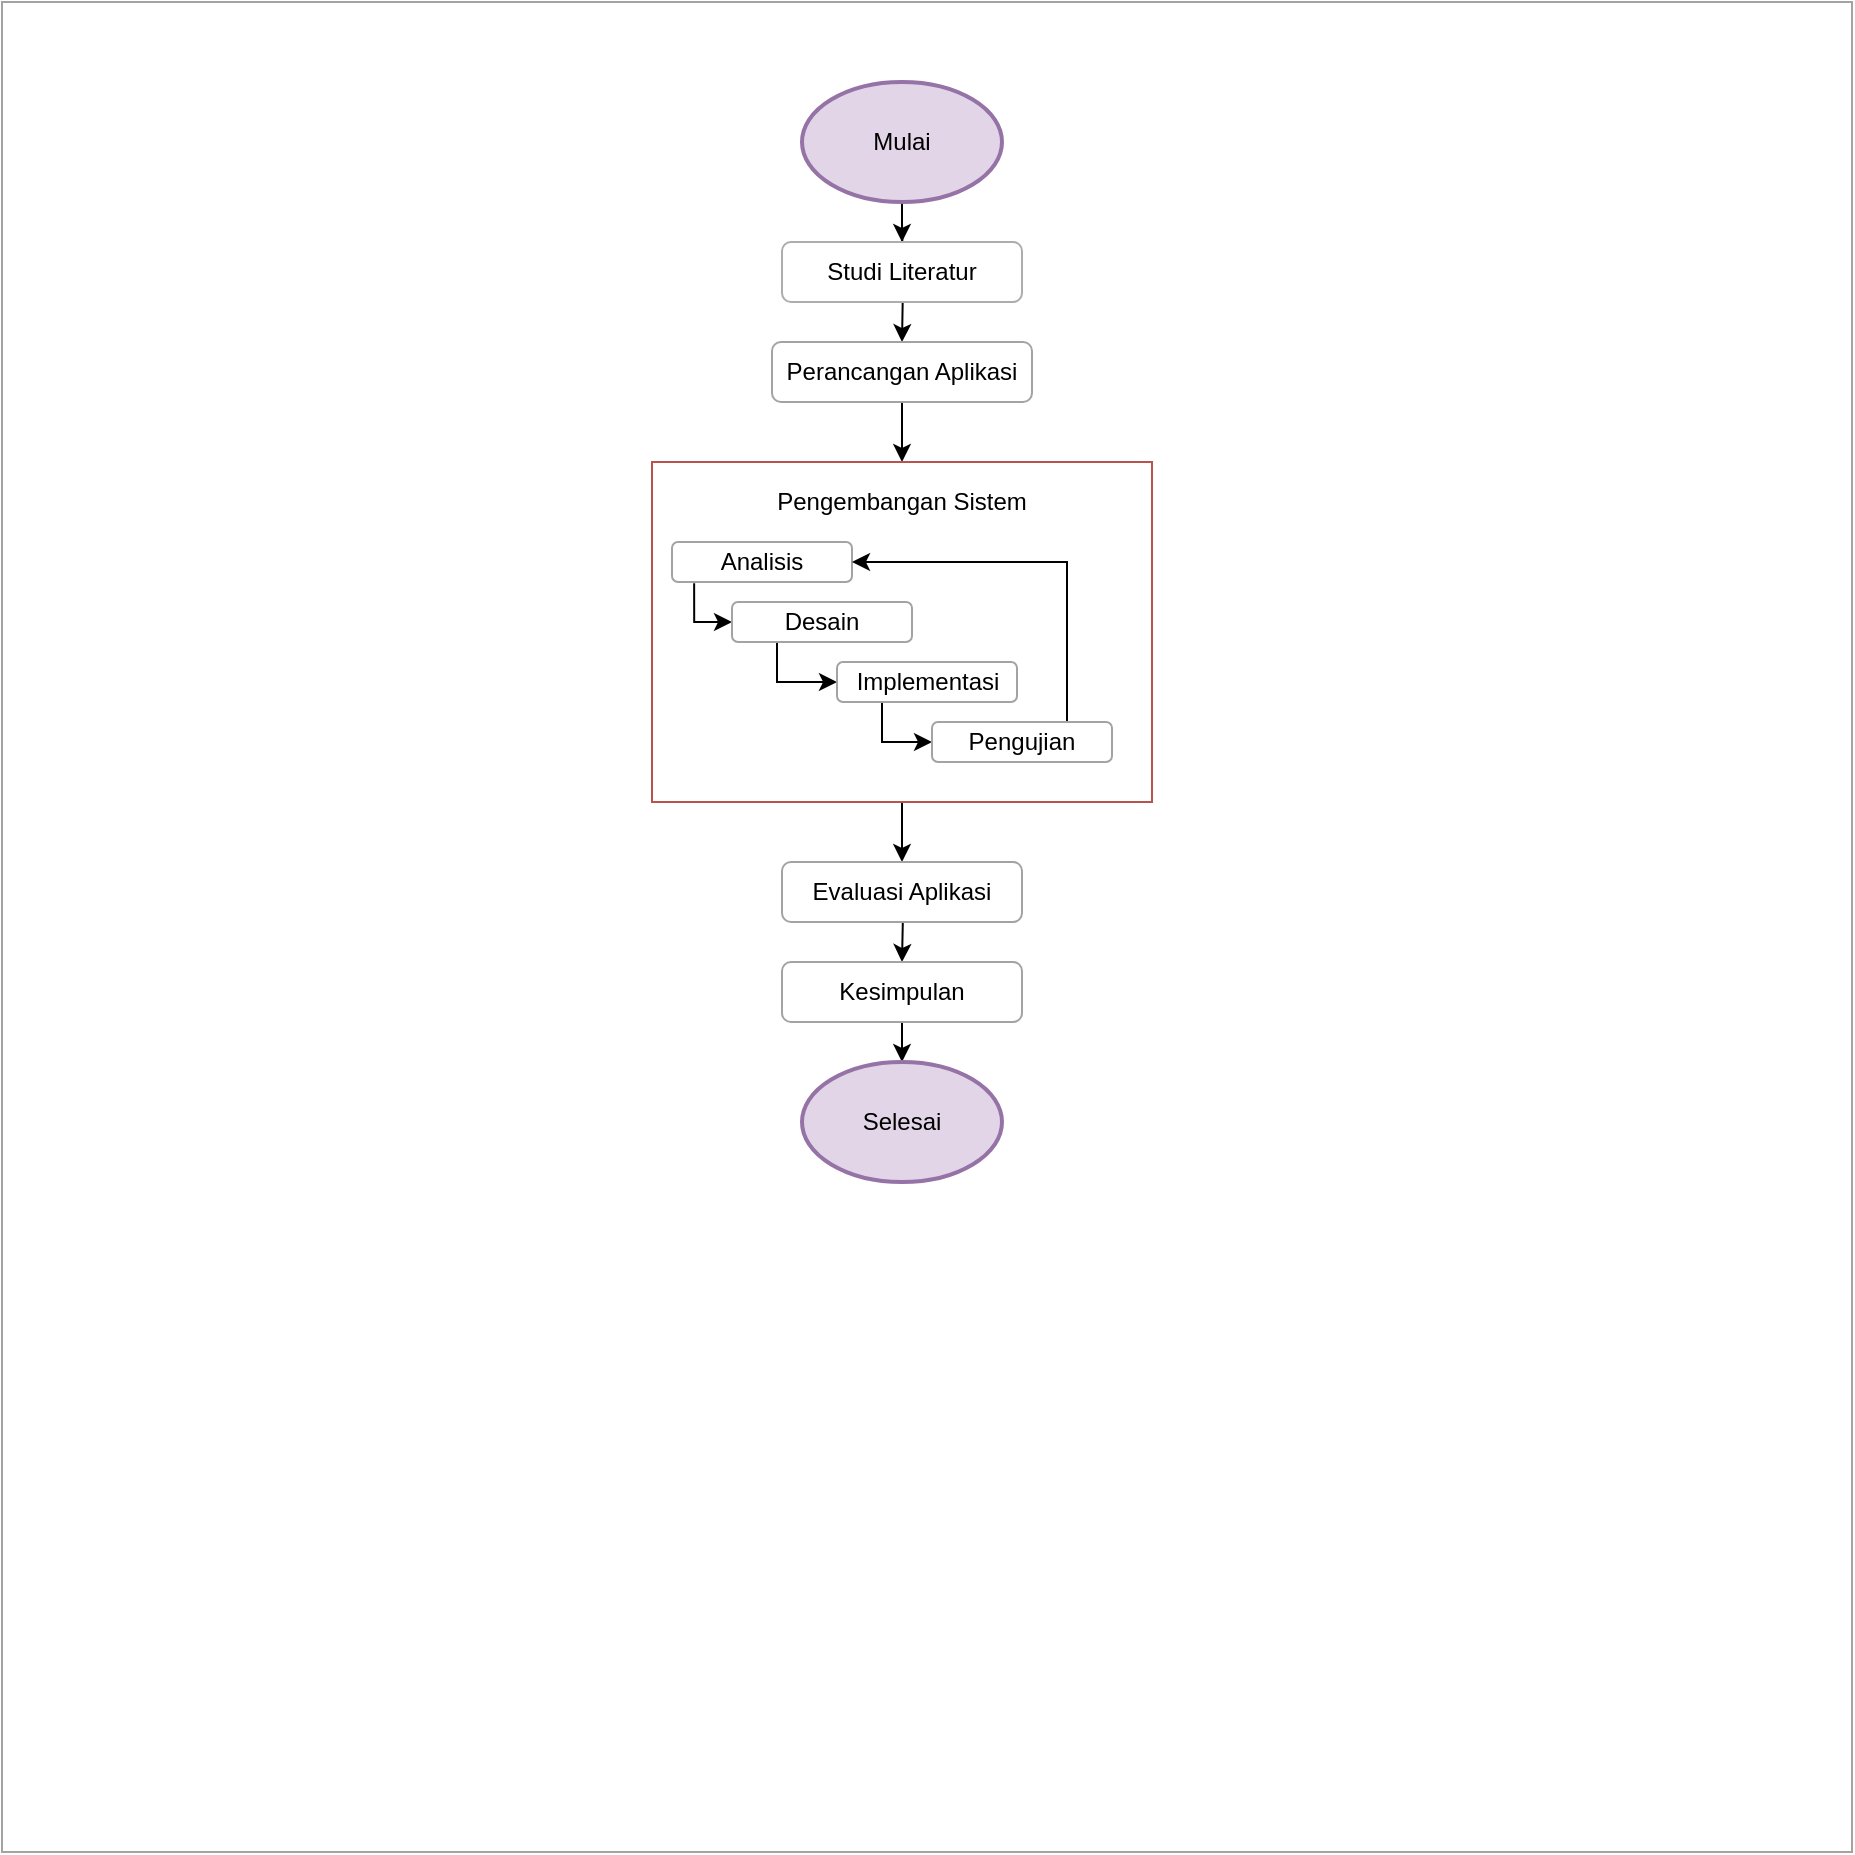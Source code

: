 <mxfile version="16.1.4" type="github" pages="4">
  <diagram id="jfayI0sGxPnLUz0nDXjb" name="Page-1">
    <mxGraphModel dx="2296" dy="693" grid="1" gridSize="10" guides="1" tooltips="1" connect="1" arrows="1" fold="1" page="1" pageScale="1" pageWidth="850" pageHeight="1100" math="0" shadow="0">
      <root>
        <mxCell id="0" />
        <mxCell id="1" parent="0" />
        <mxCell id="ZYYtO3zmWTI-Gvjil7P2-25" value="" style="whiteSpace=wrap;html=1;aspect=fixed;strokeColor=#A3A3A3;fillColor=default;" parent="1" vertex="1">
          <mxGeometry x="-75" y="220" width="925" height="925" as="geometry" />
        </mxCell>
        <mxCell id="ZYYtO3zmWTI-Gvjil7P2-15" style="edgeStyle=orthogonalEdgeStyle;rounded=0;orthogonalLoop=1;jettySize=auto;html=1;" parent="1" source="ZYYtO3zmWTI-Gvjil7P2-2" target="ZYYtO3zmWTI-Gvjil7P2-3" edge="1">
          <mxGeometry relative="1" as="geometry" />
        </mxCell>
        <mxCell id="ZYYtO3zmWTI-Gvjil7P2-2" value="Mulai" style="strokeWidth=2;html=1;shape=mxgraph.flowchart.start_1;whiteSpace=wrap;fillColor=#e1d5e7;strokeColor=#9673a6;" parent="1" vertex="1">
          <mxGeometry x="325" y="260" width="100" height="60" as="geometry" />
        </mxCell>
        <mxCell id="ZYYtO3zmWTI-Gvjil7P2-14" style="edgeStyle=orthogonalEdgeStyle;rounded=0;orthogonalLoop=1;jettySize=auto;html=1;" parent="1" target="ZYYtO3zmWTI-Gvjil7P2-4" edge="1">
          <mxGeometry relative="1" as="geometry">
            <mxPoint x="375" y="330" as="sourcePoint" />
          </mxGeometry>
        </mxCell>
        <mxCell id="ZYYtO3zmWTI-Gvjil7P2-3" value="Studi Literatur" style="rounded=1;whiteSpace=wrap;html=1;strokeColor=#ADADAD;" parent="1" vertex="1">
          <mxGeometry x="315" y="340" width="120" height="30" as="geometry" />
        </mxCell>
        <mxCell id="ZYYtO3zmWTI-Gvjil7P2-13" style="edgeStyle=orthogonalEdgeStyle;rounded=0;orthogonalLoop=1;jettySize=auto;html=1;" parent="1" source="ZYYtO3zmWTI-Gvjil7P2-4" target="ZYYtO3zmWTI-Gvjil7P2-7" edge="1">
          <mxGeometry relative="1" as="geometry" />
        </mxCell>
        <mxCell id="ZYYtO3zmWTI-Gvjil7P2-4" value="Perancangan Aplikasi" style="rounded=1;whiteSpace=wrap;html=1;strokeColor=#A3A3A3;" parent="1" vertex="1">
          <mxGeometry x="310" y="390" width="130" height="30" as="geometry" />
        </mxCell>
        <mxCell id="ZYYtO3zmWTI-Gvjil7P2-18" style="edgeStyle=orthogonalEdgeStyle;rounded=0;orthogonalLoop=1;jettySize=auto;html=1;entryX=0.5;entryY=0;entryDx=0;entryDy=0;" parent="1" edge="1">
          <mxGeometry relative="1" as="geometry">
            <mxPoint x="375" y="580.0" as="sourcePoint" />
            <mxPoint x="375" y="650" as="targetPoint" />
          </mxGeometry>
        </mxCell>
        <mxCell id="ZYYtO3zmWTI-Gvjil7P2-7" value="" style="rounded=0;whiteSpace=wrap;html=1;fillColor=default;strokeColor=#b85450;" parent="1" vertex="1">
          <mxGeometry x="250" y="450" width="250" height="170" as="geometry" />
        </mxCell>
        <mxCell id="JFStaOrfYcRXALLmP2wu-4" style="edgeStyle=orthogonalEdgeStyle;rounded=0;orthogonalLoop=1;jettySize=auto;html=1;exitX=0.123;exitY=1.029;exitDx=0;exitDy=0;entryX=0;entryY=0.5;entryDx=0;entryDy=0;exitPerimeter=0;" edge="1" parent="1" source="ZYYtO3zmWTI-Gvjil7P2-9" target="JFStaOrfYcRXALLmP2wu-1">
          <mxGeometry relative="1" as="geometry">
            <Array as="points">
              <mxPoint x="271" y="530" />
            </Array>
          </mxGeometry>
        </mxCell>
        <mxCell id="ZYYtO3zmWTI-Gvjil7P2-9" value="Analisis" style="rounded=1;whiteSpace=wrap;html=1;strokeColor=#A3A3A3;" parent="1" vertex="1">
          <mxGeometry x="260" y="490" width="90" height="20" as="geometry" />
        </mxCell>
        <mxCell id="ZYYtO3zmWTI-Gvjil7P2-16" value="Pengembangan Sistem" style="text;html=1;strokeColor=none;fillColor=none;align=center;verticalAlign=middle;whiteSpace=wrap;rounded=0;" parent="1" vertex="1">
          <mxGeometry x="305" y="460" width="140" height="20" as="geometry" />
        </mxCell>
        <mxCell id="ZYYtO3zmWTI-Gvjil7P2-22" style="edgeStyle=orthogonalEdgeStyle;rounded=0;orthogonalLoop=1;jettySize=auto;html=1;entryX=0.5;entryY=0;entryDx=0;entryDy=0;" parent="1" target="ZYYtO3zmWTI-Gvjil7P2-21" edge="1">
          <mxGeometry relative="1" as="geometry">
            <mxPoint x="375" y="650" as="sourcePoint" />
          </mxGeometry>
        </mxCell>
        <mxCell id="ZYYtO3zmWTI-Gvjil7P2-19" value="Evaluasi Aplikasi" style="rounded=1;whiteSpace=wrap;html=1;strokeColor=#A3A3A3;" parent="1" vertex="1">
          <mxGeometry x="315" y="650" width="120" height="30" as="geometry" />
        </mxCell>
        <mxCell id="ZYYtO3zmWTI-Gvjil7P2-24" style="edgeStyle=orthogonalEdgeStyle;rounded=0;orthogonalLoop=1;jettySize=auto;html=1;" parent="1" source="ZYYtO3zmWTI-Gvjil7P2-21" target="ZYYtO3zmWTI-Gvjil7P2-23" edge="1">
          <mxGeometry relative="1" as="geometry" />
        </mxCell>
        <mxCell id="ZYYtO3zmWTI-Gvjil7P2-21" value="Kesimpulan" style="rounded=1;whiteSpace=wrap;html=1;strokeColor=#A3A3A3;" parent="1" vertex="1">
          <mxGeometry x="315" y="700" width="120" height="30" as="geometry" />
        </mxCell>
        <mxCell id="ZYYtO3zmWTI-Gvjil7P2-23" value="Selesai" style="strokeWidth=2;html=1;shape=mxgraph.flowchart.start_1;whiteSpace=wrap;fillColor=#e1d5e7;strokeColor=#9673a6;" parent="1" vertex="1">
          <mxGeometry x="325" y="750" width="100" height="60" as="geometry" />
        </mxCell>
        <mxCell id="JFStaOrfYcRXALLmP2wu-5" style="edgeStyle=orthogonalEdgeStyle;rounded=0;orthogonalLoop=1;jettySize=auto;html=1;exitX=0.25;exitY=1;exitDx=0;exitDy=0;entryX=0;entryY=0.5;entryDx=0;entryDy=0;" edge="1" parent="1" source="JFStaOrfYcRXALLmP2wu-1" target="JFStaOrfYcRXALLmP2wu-2">
          <mxGeometry relative="1" as="geometry">
            <Array as="points">
              <mxPoint x="313" y="560" />
            </Array>
          </mxGeometry>
        </mxCell>
        <mxCell id="JFStaOrfYcRXALLmP2wu-1" value="Desain" style="rounded=1;whiteSpace=wrap;html=1;strokeColor=#A3A3A3;" vertex="1" parent="1">
          <mxGeometry x="290" y="520" width="90" height="20" as="geometry" />
        </mxCell>
        <mxCell id="JFStaOrfYcRXALLmP2wu-6" style="edgeStyle=orthogonalEdgeStyle;rounded=0;orthogonalLoop=1;jettySize=auto;html=1;exitX=0.25;exitY=1;exitDx=0;exitDy=0;entryX=0;entryY=0.5;entryDx=0;entryDy=0;" edge="1" parent="1" source="JFStaOrfYcRXALLmP2wu-2" target="JFStaOrfYcRXALLmP2wu-3">
          <mxGeometry relative="1" as="geometry">
            <Array as="points">
              <mxPoint x="365" y="590" />
            </Array>
          </mxGeometry>
        </mxCell>
        <mxCell id="JFStaOrfYcRXALLmP2wu-2" value="Implementasi" style="rounded=1;whiteSpace=wrap;html=1;strokeColor=#A3A3A3;" vertex="1" parent="1">
          <mxGeometry x="342.5" y="550" width="90" height="20" as="geometry" />
        </mxCell>
        <mxCell id="JFStaOrfYcRXALLmP2wu-7" style="edgeStyle=orthogonalEdgeStyle;rounded=0;orthogonalLoop=1;jettySize=auto;html=1;exitX=0.75;exitY=0;exitDx=0;exitDy=0;entryX=1;entryY=0.5;entryDx=0;entryDy=0;" edge="1" parent="1" source="JFStaOrfYcRXALLmP2wu-3" target="ZYYtO3zmWTI-Gvjil7P2-9">
          <mxGeometry relative="1" as="geometry" />
        </mxCell>
        <mxCell id="JFStaOrfYcRXALLmP2wu-3" value="Pengujian" style="rounded=1;whiteSpace=wrap;html=1;strokeColor=#A3A3A3;" vertex="1" parent="1">
          <mxGeometry x="390" y="580" width="90" height="20" as="geometry" />
        </mxCell>
      </root>
    </mxGraphModel>
  </diagram>
  <diagram id="31EL4WFnWygpUmvVGShi" name="Page-2">
    <mxGraphModel dx="997" dy="588" grid="1" gridSize="10" guides="1" tooltips="1" connect="1" arrows="1" fold="1" page="1" pageScale="1" pageWidth="850" pageHeight="1100" math="0" shadow="0">
      <root>
        <mxCell id="0iUQ2i3u5rt8GQJMuJ5E-0" />
        <mxCell id="0iUQ2i3u5rt8GQJMuJ5E-1" parent="0iUQ2i3u5rt8GQJMuJ5E-0" />
        <mxCell id="0iUQ2i3u5rt8GQJMuJ5E-5" value="" style="whiteSpace=wrap;html=1;aspect=fixed;" parent="0iUQ2i3u5rt8GQJMuJ5E-1" vertex="1">
          <mxGeometry x="135" y="140" width="580" height="580" as="geometry" />
        </mxCell>
        <mxCell id="0iUQ2i3u5rt8GQJMuJ5E-19" style="edgeStyle=orthogonalEdgeStyle;rounded=0;orthogonalLoop=1;jettySize=auto;html=1;endArrow=block;endFill=0;" parent="0iUQ2i3u5rt8GQJMuJ5E-1" source="0iUQ2i3u5rt8GQJMuJ5E-3" target="0iUQ2i3u5rt8GQJMuJ5E-6" edge="1">
          <mxGeometry relative="1" as="geometry" />
        </mxCell>
        <mxCell id="0iUQ2i3u5rt8GQJMuJ5E-3" value="Actor" style="shape=umlActor;verticalLabelPosition=bottom;verticalAlign=top;html=1;outlineConnect=0;" parent="0iUQ2i3u5rt8GQJMuJ5E-1" vertex="1">
          <mxGeometry x="190" y="372.5" width="30" height="60" as="geometry" />
        </mxCell>
        <mxCell id="0iUQ2i3u5rt8GQJMuJ5E-4" value="Pembelajaran Organ Pencernaan Manusia" style="swimlane;" parent="0iUQ2i3u5rt8GQJMuJ5E-1" vertex="1">
          <mxGeometry x="270" y="195" width="380" height="470" as="geometry" />
        </mxCell>
        <mxCell id="0iUQ2i3u5rt8GQJMuJ5E-13" style="edgeStyle=orthogonalEdgeStyle;rounded=0;orthogonalLoop=1;jettySize=auto;html=1;exitX=1;exitY=0;exitDx=0;exitDy=0;entryX=0;entryY=0.5;entryDx=0;entryDy=0;endArrow=block;endFill=0;" parent="0iUQ2i3u5rt8GQJMuJ5E-4" source="0iUQ2i3u5rt8GQJMuJ5E-6" target="0iUQ2i3u5rt8GQJMuJ5E-7" edge="1">
          <mxGeometry relative="1" as="geometry">
            <Array as="points">
              <mxPoint x="80" y="73" />
            </Array>
          </mxGeometry>
        </mxCell>
        <mxCell id="0iUQ2i3u5rt8GQJMuJ5E-14" style="edgeStyle=orthogonalEdgeStyle;rounded=0;orthogonalLoop=1;jettySize=auto;html=1;exitX=1;exitY=0;exitDx=0;exitDy=0;entryX=0;entryY=0.5;entryDx=0;entryDy=0;endArrow=block;endFill=0;" parent="0iUQ2i3u5rt8GQJMuJ5E-4" source="0iUQ2i3u5rt8GQJMuJ5E-6" target="0iUQ2i3u5rt8GQJMuJ5E-8" edge="1">
          <mxGeometry relative="1" as="geometry">
            <Array as="points">
              <mxPoint x="80" y="138" />
              <mxPoint x="105" y="138" />
            </Array>
          </mxGeometry>
        </mxCell>
        <mxCell id="0iUQ2i3u5rt8GQJMuJ5E-15" style="edgeStyle=orthogonalEdgeStyle;rounded=0;orthogonalLoop=1;jettySize=auto;html=1;exitX=1;exitY=0.5;exitDx=0;exitDy=0;entryX=0;entryY=0.5;entryDx=0;entryDy=0;endArrow=block;endFill=0;" parent="0iUQ2i3u5rt8GQJMuJ5E-4" source="0iUQ2i3u5rt8GQJMuJ5E-6" target="0iUQ2i3u5rt8GQJMuJ5E-9" edge="1">
          <mxGeometry relative="1" as="geometry">
            <Array as="points">
              <mxPoint x="90" y="205" />
            </Array>
          </mxGeometry>
        </mxCell>
        <mxCell id="0iUQ2i3u5rt8GQJMuJ5E-16" style="edgeStyle=orthogonalEdgeStyle;rounded=0;orthogonalLoop=1;jettySize=auto;html=1;exitX=1;exitY=1;exitDx=0;exitDy=0;entryX=0;entryY=0.5;entryDx=0;entryDy=0;endArrow=block;endFill=0;" parent="0iUQ2i3u5rt8GQJMuJ5E-4" source="0iUQ2i3u5rt8GQJMuJ5E-6" target="0iUQ2i3u5rt8GQJMuJ5E-10" edge="1">
          <mxGeometry relative="1" as="geometry">
            <Array as="points">
              <mxPoint x="80" y="245" />
              <mxPoint x="80" y="245" />
              <mxPoint x="80" y="268" />
            </Array>
          </mxGeometry>
        </mxCell>
        <mxCell id="0iUQ2i3u5rt8GQJMuJ5E-17" style="edgeStyle=orthogonalEdgeStyle;rounded=0;orthogonalLoop=1;jettySize=auto;html=1;exitX=1;exitY=1;exitDx=0;exitDy=0;entryX=0;entryY=0.5;entryDx=0;entryDy=0;endArrow=block;endFill=0;" parent="0iUQ2i3u5rt8GQJMuJ5E-4" source="0iUQ2i3u5rt8GQJMuJ5E-6" target="0iUQ2i3u5rt8GQJMuJ5E-11" edge="1">
          <mxGeometry relative="1" as="geometry">
            <Array as="points">
              <mxPoint x="80" y="268" />
              <mxPoint x="80" y="268" />
              <mxPoint x="80" y="332" />
            </Array>
          </mxGeometry>
        </mxCell>
        <mxCell id="0iUQ2i3u5rt8GQJMuJ5E-18" style="edgeStyle=orthogonalEdgeStyle;rounded=0;orthogonalLoop=1;jettySize=auto;html=1;exitX=1;exitY=1;exitDx=0;exitDy=0;entryX=0;entryY=0.5;entryDx=0;entryDy=0;endArrow=block;endFill=0;" parent="0iUQ2i3u5rt8GQJMuJ5E-4" source="0iUQ2i3u5rt8GQJMuJ5E-6" target="0iUQ2i3u5rt8GQJMuJ5E-12" edge="1">
          <mxGeometry relative="1" as="geometry">
            <Array as="points">
              <mxPoint x="80" y="300" />
              <mxPoint x="80" y="300" />
              <mxPoint x="80" y="398" />
            </Array>
          </mxGeometry>
        </mxCell>
        <mxCell id="0iUQ2i3u5rt8GQJMuJ5E-6" value="&lt;font style=&quot;font-size: 10px&quot;&gt;Pilih Organ&lt;/font&gt;" style="ellipse;whiteSpace=wrap;html=1;" parent="0iUQ2i3u5rt8GQJMuJ5E-4" vertex="1">
          <mxGeometry x="20" y="187.5" width="70" height="40" as="geometry" />
        </mxCell>
        <mxCell id="0iUQ2i3u5rt8GQJMuJ5E-7" value="&lt;font style=&quot;font-size: 10px&quot;&gt;Mulut&lt;/font&gt;" style="ellipse;whiteSpace=wrap;html=1;" parent="0iUQ2i3u5rt8GQJMuJ5E-4" vertex="1">
          <mxGeometry x="130" y="55" width="80" height="35" as="geometry" />
        </mxCell>
        <mxCell id="0iUQ2i3u5rt8GQJMuJ5E-8" value="&lt;font style=&quot;font-size: 10px&quot;&gt;Kerongkongan&lt;/font&gt;" style="ellipse;whiteSpace=wrap;html=1;" parent="0iUQ2i3u5rt8GQJMuJ5E-4" vertex="1">
          <mxGeometry x="125" y="115" width="90" height="45" as="geometry" />
        </mxCell>
        <mxCell id="0iUQ2i3u5rt8GQJMuJ5E-9" value="&lt;font style=&quot;font-size: 10px&quot;&gt;Lambung&lt;/font&gt;" style="ellipse;whiteSpace=wrap;html=1;" parent="0iUQ2i3u5rt8GQJMuJ5E-4" vertex="1">
          <mxGeometry x="125" y="182.5" width="90" height="45" as="geometry" />
        </mxCell>
        <mxCell id="0iUQ2i3u5rt8GQJMuJ5E-10" value="&lt;font style=&quot;font-size: 10px&quot;&gt;Usus Halus&lt;/font&gt;" style="ellipse;whiteSpace=wrap;html=1;" parent="0iUQ2i3u5rt8GQJMuJ5E-4" vertex="1">
          <mxGeometry x="125" y="245" width="90" height="45" as="geometry" />
        </mxCell>
        <mxCell id="0iUQ2i3u5rt8GQJMuJ5E-11" value="&lt;font style=&quot;font-size: 10px&quot;&gt;Usus Besar&lt;/font&gt;" style="ellipse;whiteSpace=wrap;html=1;" parent="0iUQ2i3u5rt8GQJMuJ5E-4" vertex="1">
          <mxGeometry x="125" y="310" width="90" height="45" as="geometry" />
        </mxCell>
        <mxCell id="0iUQ2i3u5rt8GQJMuJ5E-12" value="&lt;font style=&quot;font-size: 10px&quot;&gt;Anus&lt;/font&gt;" style="ellipse;whiteSpace=wrap;html=1;" parent="0iUQ2i3u5rt8GQJMuJ5E-4" vertex="1">
          <mxGeometry x="125" y="375" width="90" height="45" as="geometry" />
        </mxCell>
        <mxCell id="0iUQ2i3u5rt8GQJMuJ5E-21" style="edgeStyle=orthogonalEdgeStyle;rounded=0;orthogonalLoop=1;jettySize=auto;html=1;exitX=0;exitY=0;exitDx=0;exitDy=0;entryX=1;entryY=0.5;entryDx=0;entryDy=0;endArrow=block;endFill=0;" parent="0iUQ2i3u5rt8GQJMuJ5E-4" source="0iUQ2i3u5rt8GQJMuJ5E-20" target="0iUQ2i3u5rt8GQJMuJ5E-7" edge="1">
          <mxGeometry relative="1" as="geometry">
            <Array as="points">
              <mxPoint x="240" y="249" />
              <mxPoint x="240" y="73" />
            </Array>
          </mxGeometry>
        </mxCell>
        <mxCell id="0iUQ2i3u5rt8GQJMuJ5E-22" style="edgeStyle=orthogonalEdgeStyle;rounded=0;orthogonalLoop=1;jettySize=auto;html=1;exitX=0;exitY=0;exitDx=0;exitDy=0;entryX=1;entryY=0.5;entryDx=0;entryDy=0;endArrow=block;endFill=0;" parent="0iUQ2i3u5rt8GQJMuJ5E-4" source="0iUQ2i3u5rt8GQJMuJ5E-20" target="0iUQ2i3u5rt8GQJMuJ5E-8" edge="1">
          <mxGeometry relative="1" as="geometry">
            <Array as="points">
              <mxPoint x="240" y="249" />
              <mxPoint x="240" y="138" />
            </Array>
          </mxGeometry>
        </mxCell>
        <mxCell id="0iUQ2i3u5rt8GQJMuJ5E-23" style="edgeStyle=orthogonalEdgeStyle;rounded=0;orthogonalLoop=1;jettySize=auto;html=1;exitX=0;exitY=0.5;exitDx=0;exitDy=0;endArrow=block;endFill=0;" parent="0iUQ2i3u5rt8GQJMuJ5E-4" source="0iUQ2i3u5rt8GQJMuJ5E-20" target="0iUQ2i3u5rt8GQJMuJ5E-10" edge="1">
          <mxGeometry relative="1" as="geometry" />
        </mxCell>
        <mxCell id="0iUQ2i3u5rt8GQJMuJ5E-24" style="edgeStyle=orthogonalEdgeStyle;rounded=0;orthogonalLoop=1;jettySize=auto;html=1;exitX=0;exitY=0;exitDx=0;exitDy=0;entryX=1;entryY=0.5;entryDx=0;entryDy=0;endArrow=block;endFill=0;" parent="0iUQ2i3u5rt8GQJMuJ5E-4" source="0iUQ2i3u5rt8GQJMuJ5E-20" target="0iUQ2i3u5rt8GQJMuJ5E-9" edge="1">
          <mxGeometry relative="1" as="geometry">
            <Array as="points">
              <mxPoint x="240" y="249" />
              <mxPoint x="240" y="205" />
            </Array>
          </mxGeometry>
        </mxCell>
        <mxCell id="0iUQ2i3u5rt8GQJMuJ5E-25" style="edgeStyle=orthogonalEdgeStyle;rounded=0;orthogonalLoop=1;jettySize=auto;html=1;exitX=0;exitY=1;exitDx=0;exitDy=0;entryX=1;entryY=0.5;entryDx=0;entryDy=0;endArrow=block;endFill=0;" parent="0iUQ2i3u5rt8GQJMuJ5E-4" source="0iUQ2i3u5rt8GQJMuJ5E-20" target="0iUQ2i3u5rt8GQJMuJ5E-11" edge="1">
          <mxGeometry relative="1" as="geometry">
            <Array as="points">
              <mxPoint x="240" y="286" />
              <mxPoint x="240" y="333" />
            </Array>
          </mxGeometry>
        </mxCell>
        <mxCell id="0iUQ2i3u5rt8GQJMuJ5E-26" style="edgeStyle=orthogonalEdgeStyle;rounded=0;orthogonalLoop=1;jettySize=auto;html=1;exitX=0;exitY=1;exitDx=0;exitDy=0;entryX=1;entryY=0.5;entryDx=0;entryDy=0;endArrow=block;endFill=0;" parent="0iUQ2i3u5rt8GQJMuJ5E-4" source="0iUQ2i3u5rt8GQJMuJ5E-20" target="0iUQ2i3u5rt8GQJMuJ5E-12" edge="1">
          <mxGeometry relative="1" as="geometry">
            <Array as="points">
              <mxPoint x="240" y="286" />
              <mxPoint x="240" y="398" />
            </Array>
          </mxGeometry>
        </mxCell>
        <mxCell id="0iUQ2i3u5rt8GQJMuJ5E-20" value="&lt;font style=&quot;font-size: 10px&quot;&gt;Arahkan kamera ke marker&lt;/font&gt;" style="ellipse;whiteSpace=wrap;html=1;" parent="0iUQ2i3u5rt8GQJMuJ5E-4" vertex="1">
          <mxGeometry x="275" y="241.25" width="100" height="52.5" as="geometry" />
        </mxCell>
        <mxCell id="0iUQ2i3u5rt8GQJMuJ5E-27" value="&lt;font style=&quot;font-size: 8px&quot;&gt;&amp;lt;&amp;lt;extends&amp;gt;&amp;gt;&lt;/font&gt;" style="text;html=1;strokeColor=none;fillColor=none;align=center;verticalAlign=middle;whiteSpace=wrap;rounded=0;" parent="0iUQ2i3u5rt8GQJMuJ5E-4" vertex="1">
          <mxGeometry x="240" y="227.5" width="50" height="22.5" as="geometry" />
        </mxCell>
        <mxCell id="0iUQ2i3u5rt8GQJMuJ5E-31" style="edgeStyle=orthogonalEdgeStyle;rounded=0;orthogonalLoop=1;jettySize=auto;html=1;entryX=0.5;entryY=0;entryDx=0;entryDy=0;fontSize=9;endArrow=block;endFill=0;" parent="0iUQ2i3u5rt8GQJMuJ5E-4" source="0iUQ2i3u5rt8GQJMuJ5E-30" target="0iUQ2i3u5rt8GQJMuJ5E-20" edge="1">
          <mxGeometry relative="1" as="geometry" />
        </mxCell>
        <mxCell id="0iUQ2i3u5rt8GQJMuJ5E-30" value="&lt;font style=&quot;font-size: 9px&quot;&gt;Menampilkan Organ 3D dan detailnya&lt;/font&gt;" style="ellipse;whiteSpace=wrap;html=1;fontSize=8;" parent="0iUQ2i3u5rt8GQJMuJ5E-4" vertex="1">
          <mxGeometry x="260" y="116.5" width="90" height="42" as="geometry" />
        </mxCell>
        <mxCell id="0iUQ2i3u5rt8GQJMuJ5E-28" value="&lt;font style=&quot;font-size: 8px&quot;&gt;&amp;lt;&amp;lt;extends&amp;gt;&amp;gt;&lt;/font&gt;" style="text;html=1;strokeColor=none;fillColor=none;align=center;verticalAlign=middle;whiteSpace=wrap;rounded=0;" parent="0iUQ2i3u5rt8GQJMuJ5E-1" vertex="1">
          <mxGeometry x="500" y="450" width="50" height="30" as="geometry" />
        </mxCell>
        <mxCell id="0iUQ2i3u5rt8GQJMuJ5E-29" value="&lt;font style=&quot;font-size: 8px&quot;&gt;&amp;lt;&amp;lt;extends&amp;gt;&amp;gt;&lt;/font&gt;" style="text;html=1;strokeColor=none;fillColor=none;align=center;verticalAlign=middle;whiteSpace=wrap;rounded=0;" parent="0iUQ2i3u5rt8GQJMuJ5E-1" vertex="1">
          <mxGeometry x="510" y="470" width="50" height="30" as="geometry" />
        </mxCell>
        <mxCell id="0iUQ2i3u5rt8GQJMuJ5E-32" value="&lt;font style=&quot;font-size: 8px&quot;&gt;&amp;lt;&amp;lt;uses&amp;gt;&amp;gt;&lt;/font&gt;" style="text;html=1;strokeColor=none;fillColor=none;align=center;verticalAlign=middle;whiteSpace=wrap;rounded=0;" parent="0iUQ2i3u5rt8GQJMuJ5E-1" vertex="1">
          <mxGeometry x="570" y="372.5" width="50" height="22.5" as="geometry" />
        </mxCell>
      </root>
    </mxGraphModel>
  </diagram>
  <diagram id="joomMGyVPOK_42K8rD2c" name="Page-3">
    <mxGraphModel dx="1534" dy="905" grid="1" gridSize="10" guides="1" tooltips="1" connect="1" arrows="1" fold="1" page="1" pageScale="1" pageWidth="850" pageHeight="1100" math="0" shadow="0">
      <root>
        <mxCell id="tXN5z0qdcC5efQAVFjsk-0" />
        <mxCell id="tXN5z0qdcC5efQAVFjsk-1" parent="tXN5z0qdcC5efQAVFjsk-0" />
        <mxCell id="eMB9XwCsOssjEcGswCDz-0" value="" style="whiteSpace=wrap;html=1;aspect=fixed;" parent="tXN5z0qdcC5efQAVFjsk-1" vertex="1">
          <mxGeometry x="135" y="130" width="700" height="700" as="geometry" />
        </mxCell>
        <mxCell id="eMB9XwCsOssjEcGswCDz-1" value="" style="endArrow=none;html=1;rounded=0;fontSize=9;strokeColor=#030303;exitX=1.001;exitY=0.054;exitDx=0;exitDy=0;exitPerimeter=0;entryX=-0.004;entryY=0.057;entryDx=0;entryDy=0;entryPerimeter=0;" parent="tXN5z0qdcC5efQAVFjsk-1" source="eMB9XwCsOssjEcGswCDz-0" target="eMB9XwCsOssjEcGswCDz-0" edge="1">
          <mxGeometry width="50" height="50" relative="1" as="geometry">
            <mxPoint x="400" y="440" as="sourcePoint" />
            <mxPoint x="450" y="390" as="targetPoint" />
          </mxGeometry>
        </mxCell>
        <mxCell id="fyftXfI4LWQmyPdiKRK2-2" value="" style="endArrow=none;html=1;rounded=0;entryX=0.311;entryY=0.001;entryDx=0;entryDy=0;entryPerimeter=0;exitX=0.313;exitY=0.999;exitDx=0;exitDy=0;exitPerimeter=0;" parent="tXN5z0qdcC5efQAVFjsk-1" source="eMB9XwCsOssjEcGswCDz-0" target="eMB9XwCsOssjEcGswCDz-0" edge="1">
          <mxGeometry width="50" height="50" relative="1" as="geometry">
            <mxPoint x="340" y="710" as="sourcePoint" />
            <mxPoint x="450" y="480" as="targetPoint" />
          </mxGeometry>
        </mxCell>
        <mxCell id="fyftXfI4LWQmyPdiKRK2-3" value="User" style="text;html=1;strokeColor=none;fillColor=none;align=center;verticalAlign=middle;whiteSpace=wrap;rounded=0;fontSize=14;fontStyle=1" parent="tXN5z0qdcC5efQAVFjsk-1" vertex="1">
          <mxGeometry x="210" y="130" width="60" height="30" as="geometry" />
        </mxCell>
        <mxCell id="fyftXfI4LWQmyPdiKRK2-4" value="Sistem" style="text;html=1;strokeColor=none;fillColor=none;align=center;verticalAlign=middle;whiteSpace=wrap;rounded=0;fontSize=14;fontStyle=1" parent="tXN5z0qdcC5efQAVFjsk-1" vertex="1">
          <mxGeometry x="557.5" y="130" width="60" height="30" as="geometry" />
        </mxCell>
        <mxCell id="fyftXfI4LWQmyPdiKRK2-45" style="edgeStyle=orthogonalEdgeStyle;rounded=0;orthogonalLoop=1;jettySize=auto;html=1;entryX=0;entryY=0.5;entryDx=0;entryDy=0;fontSize=12;" parent="tXN5z0qdcC5efQAVFjsk-1" source="fyftXfI4LWQmyPdiKRK2-5" target="fyftXfI4LWQmyPdiKRK2-6" edge="1">
          <mxGeometry relative="1" as="geometry" />
        </mxCell>
        <mxCell id="fyftXfI4LWQmyPdiKRK2-5" value="" style="ellipse;whiteSpace=wrap;html=1;aspect=fixed;fontSize=14;fillColor=#141414;" parent="tXN5z0qdcC5efQAVFjsk-1" vertex="1">
          <mxGeometry x="225" y="190" width="30" height="30" as="geometry" />
        </mxCell>
        <mxCell id="fyftXfI4LWQmyPdiKRK2-11" style="edgeStyle=orthogonalEdgeStyle;rounded=0;orthogonalLoop=1;jettySize=auto;html=1;exitX=0.5;exitY=1;exitDx=0;exitDy=0;entryX=0.5;entryY=0;entryDx=0;entryDy=0;fontSize=12;" parent="tXN5z0qdcC5efQAVFjsk-1" source="fyftXfI4LWQmyPdiKRK2-6" target="fyftXfI4LWQmyPdiKRK2-7" edge="1">
          <mxGeometry relative="1" as="geometry" />
        </mxCell>
        <mxCell id="fyftXfI4LWQmyPdiKRK2-6" value="&lt;font style=&quot;font-size: 12px&quot;&gt;Splash Screen&lt;/font&gt;" style="rounded=1;whiteSpace=wrap;html=1;fontSize=14;fillColor=#FFFFFF;" parent="tXN5z0qdcC5efQAVFjsk-1" vertex="1">
          <mxGeometry x="440" y="190" width="100" height="30" as="geometry" />
        </mxCell>
        <mxCell id="Y6DGbFeCPJNvqcX30Pa8-2" style="edgeStyle=orthogonalEdgeStyle;rounded=0;orthogonalLoop=1;jettySize=auto;html=1;entryX=0.5;entryY=0;entryDx=0;entryDy=0;" edge="1" parent="tXN5z0qdcC5efQAVFjsk-1" source="fyftXfI4LWQmyPdiKRK2-7" target="fyftXfI4LWQmyPdiKRK2-9">
          <mxGeometry relative="1" as="geometry" />
        </mxCell>
        <mxCell id="fyftXfI4LWQmyPdiKRK2-7" value="&lt;font style=&quot;font-size: 12px&quot;&gt;Menu Utama&lt;/font&gt;" style="rounded=1;whiteSpace=wrap;html=1;fontSize=14;fillColor=#FFFFFF;" parent="tXN5z0qdcC5efQAVFjsk-1" vertex="1">
          <mxGeometry x="440" y="240" width="100" height="30" as="geometry" />
        </mxCell>
        <mxCell id="fyftXfI4LWQmyPdiKRK2-20" style="edgeStyle=orthogonalEdgeStyle;rounded=0;orthogonalLoop=1;jettySize=auto;html=1;entryX=0.5;entryY=0;entryDx=0;entryDy=0;fontSize=12;" parent="tXN5z0qdcC5efQAVFjsk-1" source="fyftXfI4LWQmyPdiKRK2-8" target="fyftXfI4LWQmyPdiKRK2-14" edge="1">
          <mxGeometry relative="1" as="geometry">
            <mxPoint x="240" y="305" as="targetPoint" />
            <Array as="points">
              <mxPoint x="470" y="330" />
              <mxPoint x="240" y="330" />
            </Array>
          </mxGeometry>
        </mxCell>
        <mxCell id="fyftXfI4LWQmyPdiKRK2-8" value="&lt;font style=&quot;font-size: 12px&quot;&gt;Daftar Organ&lt;/font&gt;" style="rounded=1;whiteSpace=wrap;html=1;fontSize=14;fillColor=#FFFFFF;" parent="tXN5z0qdcC5efQAVFjsk-1" vertex="1">
          <mxGeometry x="390" y="320" width="100" height="30" as="geometry" />
        </mxCell>
        <mxCell id="Y6DGbFeCPJNvqcX30Pa8-9" style="edgeStyle=orthogonalEdgeStyle;rounded=0;orthogonalLoop=1;jettySize=auto;html=1;entryX=0;entryY=0.5;entryDx=0;entryDy=0;" edge="1" parent="tXN5z0qdcC5efQAVFjsk-1" source="fyftXfI4LWQmyPdiKRK2-9" target="Y6DGbFeCPJNvqcX30Pa8-7">
          <mxGeometry relative="1" as="geometry" />
        </mxCell>
        <mxCell id="fyftXfI4LWQmyPdiKRK2-9" value="&lt;font style=&quot;font-size: 12px&quot;&gt;Memilih Menu&lt;/font&gt;" style="rounded=1;whiteSpace=wrap;html=1;fontSize=14;fillColor=#FFFFFF;" parent="tXN5z0qdcC5efQAVFjsk-1" vertex="1">
          <mxGeometry x="190" y="250" width="100" height="30" as="geometry" />
        </mxCell>
        <mxCell id="fyftXfI4LWQmyPdiKRK2-13" style="edgeStyle=orthogonalEdgeStyle;rounded=0;orthogonalLoop=1;jettySize=auto;html=1;exitX=0.5;exitY=1;exitDx=0;exitDy=0;fontSize=12;" parent="tXN5z0qdcC5efQAVFjsk-1" source="fyftXfI4LWQmyPdiKRK2-6" target="fyftXfI4LWQmyPdiKRK2-6" edge="1">
          <mxGeometry relative="1" as="geometry" />
        </mxCell>
        <mxCell id="fyftXfI4LWQmyPdiKRK2-37" style="edgeStyle=orthogonalEdgeStyle;rounded=0;orthogonalLoop=1;jettySize=auto;html=1;fontSize=12;" parent="tXN5z0qdcC5efQAVFjsk-1" source="fyftXfI4LWQmyPdiKRK2-14" target="fyftXfI4LWQmyPdiKRK2-15" edge="1">
          <mxGeometry relative="1" as="geometry" />
        </mxCell>
        <mxCell id="fyftXfI4LWQmyPdiKRK2-61" style="edgeStyle=orthogonalEdgeStyle;rounded=0;orthogonalLoop=1;jettySize=auto;html=1;entryX=0.091;entryY=0.026;entryDx=0;entryDy=0;entryPerimeter=0;fontSize=12;" parent="tXN5z0qdcC5efQAVFjsk-1" source="fyftXfI4LWQmyPdiKRK2-14" target="fyftXfI4LWQmyPdiKRK2-59" edge="1">
          <mxGeometry relative="1" as="geometry" />
        </mxCell>
        <mxCell id="fyftXfI4LWQmyPdiKRK2-14" value="&lt;font style=&quot;font-size: 12px&quot;&gt;Mulut&lt;/font&gt;" style="rounded=1;whiteSpace=wrap;html=1;fontSize=14;fillColor=#FFFFFF;" parent="tXN5z0qdcC5efQAVFjsk-1" vertex="1">
          <mxGeometry x="190" y="380" width="100" height="30" as="geometry" />
        </mxCell>
        <mxCell id="fyftXfI4LWQmyPdiKRK2-38" style="edgeStyle=orthogonalEdgeStyle;rounded=0;orthogonalLoop=1;jettySize=auto;html=1;fontSize=12;" parent="tXN5z0qdcC5efQAVFjsk-1" source="fyftXfI4LWQmyPdiKRK2-15" target="fyftXfI4LWQmyPdiKRK2-16" edge="1">
          <mxGeometry relative="1" as="geometry" />
        </mxCell>
        <mxCell id="fyftXfI4LWQmyPdiKRK2-62" style="edgeStyle=orthogonalEdgeStyle;rounded=0;orthogonalLoop=1;jettySize=auto;html=1;entryX=0.004;entryY=0.261;entryDx=0;entryDy=0;fontSize=12;entryPerimeter=0;" parent="tXN5z0qdcC5efQAVFjsk-1" source="fyftXfI4LWQmyPdiKRK2-15" target="fyftXfI4LWQmyPdiKRK2-59" edge="1">
          <mxGeometry relative="1" as="geometry" />
        </mxCell>
        <mxCell id="fyftXfI4LWQmyPdiKRK2-15" value="&lt;font style=&quot;font-size: 12px&quot;&gt;Kerongkongan&lt;/font&gt;" style="rounded=1;whiteSpace=wrap;html=1;fontSize=14;fillColor=#FFFFFF;" parent="tXN5z0qdcC5efQAVFjsk-1" vertex="1">
          <mxGeometry x="190" y="430" width="100" height="30" as="geometry" />
        </mxCell>
        <mxCell id="fyftXfI4LWQmyPdiKRK2-39" style="edgeStyle=orthogonalEdgeStyle;rounded=0;orthogonalLoop=1;jettySize=auto;html=1;fontSize=12;" parent="tXN5z0qdcC5efQAVFjsk-1" source="fyftXfI4LWQmyPdiKRK2-16" target="fyftXfI4LWQmyPdiKRK2-17" edge="1">
          <mxGeometry relative="1" as="geometry" />
        </mxCell>
        <mxCell id="fyftXfI4LWQmyPdiKRK2-63" style="edgeStyle=orthogonalEdgeStyle;rounded=0;orthogonalLoop=1;jettySize=auto;html=1;entryX=0;entryY=0.5;entryDx=0;entryDy=0;fontSize=12;" parent="tXN5z0qdcC5efQAVFjsk-1" source="fyftXfI4LWQmyPdiKRK2-16" target="fyftXfI4LWQmyPdiKRK2-59" edge="1">
          <mxGeometry relative="1" as="geometry" />
        </mxCell>
        <mxCell id="fyftXfI4LWQmyPdiKRK2-16" value="&lt;span style=&quot;font-size: 12px&quot;&gt;Lambung&lt;/span&gt;" style="rounded=1;whiteSpace=wrap;html=1;fontSize=14;fillColor=#FFFFFF;" parent="tXN5z0qdcC5efQAVFjsk-1" vertex="1">
          <mxGeometry x="190" y="480" width="100" height="30" as="geometry" />
        </mxCell>
        <mxCell id="fyftXfI4LWQmyPdiKRK2-41" style="edgeStyle=orthogonalEdgeStyle;rounded=0;orthogonalLoop=1;jettySize=auto;html=1;fontSize=12;" parent="tXN5z0qdcC5efQAVFjsk-1" source="fyftXfI4LWQmyPdiKRK2-17" target="fyftXfI4LWQmyPdiKRK2-18" edge="1">
          <mxGeometry relative="1" as="geometry" />
        </mxCell>
        <mxCell id="fyftXfI4LWQmyPdiKRK2-64" style="edgeStyle=orthogonalEdgeStyle;rounded=0;orthogonalLoop=1;jettySize=auto;html=1;entryX=-0.013;entryY=0.737;entryDx=0;entryDy=0;fontSize=12;entryPerimeter=0;" parent="tXN5z0qdcC5efQAVFjsk-1" source="fyftXfI4LWQmyPdiKRK2-17" target="fyftXfI4LWQmyPdiKRK2-59" edge="1">
          <mxGeometry relative="1" as="geometry">
            <Array as="points">
              <mxPoint x="330" y="545" />
            </Array>
          </mxGeometry>
        </mxCell>
        <mxCell id="fyftXfI4LWQmyPdiKRK2-17" value="&lt;span style=&quot;font-size: 12px&quot;&gt;Usus Halus&lt;/span&gt;" style="rounded=1;whiteSpace=wrap;html=1;fontSize=14;fillColor=#FFFFFF;" parent="tXN5z0qdcC5efQAVFjsk-1" vertex="1">
          <mxGeometry x="190" y="530" width="100" height="30" as="geometry" />
        </mxCell>
        <mxCell id="fyftXfI4LWQmyPdiKRK2-65" style="edgeStyle=orthogonalEdgeStyle;rounded=0;orthogonalLoop=1;jettySize=auto;html=1;entryX=0;entryY=0.976;entryDx=0;entryDy=0;entryPerimeter=0;fontSize=12;" parent="tXN5z0qdcC5efQAVFjsk-1" source="fyftXfI4LWQmyPdiKRK2-18" target="fyftXfI4LWQmyPdiKRK2-59" edge="1">
          <mxGeometry relative="1" as="geometry" />
        </mxCell>
        <mxCell id="fyftXfI4LWQmyPdiKRK2-18" value="&lt;span style=&quot;font-size: 12px&quot;&gt;Usus Besar&lt;/span&gt;" style="rounded=1;whiteSpace=wrap;html=1;fontSize=14;fillColor=#FFFFFF;" parent="tXN5z0qdcC5efQAVFjsk-1" vertex="1">
          <mxGeometry x="190" y="580" width="100" height="30" as="geometry" />
        </mxCell>
        <mxCell id="fyftXfI4LWQmyPdiKRK2-24" style="edgeStyle=orthogonalEdgeStyle;rounded=0;orthogonalLoop=1;jettySize=auto;html=1;entryX=0.5;entryY=0;entryDx=0;entryDy=0;fontSize=12;exitX=0.5;exitY=1;exitDx=0;exitDy=0;" parent="tXN5z0qdcC5efQAVFjsk-1" source="fyftXfI4LWQmyPdiKRK2-22" target="fyftXfI4LWQmyPdiKRK2-23" edge="1">
          <mxGeometry relative="1" as="geometry">
            <Array as="points">
              <mxPoint x="455" y="520" />
              <mxPoint x="370" y="520" />
              <mxPoint x="370" y="700" />
              <mxPoint x="240" y="700" />
            </Array>
          </mxGeometry>
        </mxCell>
        <mxCell id="fyftXfI4LWQmyPdiKRK2-22" value="&lt;font style=&quot;font-size: 12px&quot;&gt;Kamera Aktif&lt;/font&gt;" style="rounded=1;whiteSpace=wrap;html=1;fontSize=14;fillColor=#FFFFFF;" parent="tXN5z0qdcC5efQAVFjsk-1" vertex="1">
          <mxGeometry x="405" y="470" width="100" height="30" as="geometry" />
        </mxCell>
        <mxCell id="fyftXfI4LWQmyPdiKRK2-43" style="edgeStyle=orthogonalEdgeStyle;rounded=0;orthogonalLoop=1;jettySize=auto;html=1;exitX=1;exitY=0.5;exitDx=0;exitDy=0;entryX=0;entryY=0.5;entryDx=0;entryDy=0;fontSize=12;" parent="tXN5z0qdcC5efQAVFjsk-1" source="fyftXfI4LWQmyPdiKRK2-23" target="fyftXfI4LWQmyPdiKRK2-42" edge="1">
          <mxGeometry relative="1" as="geometry" />
        </mxCell>
        <mxCell id="fyftXfI4LWQmyPdiKRK2-23" value="&lt;span style=&quot;font-size: 12px&quot;&gt;Arahkan ke Marker&lt;/span&gt;" style="rounded=1;whiteSpace=wrap;html=1;fontSize=14;fillColor=#FFFFFF;" parent="tXN5z0qdcC5efQAVFjsk-1" vertex="1">
          <mxGeometry x="185" y="720" width="110" height="30" as="geometry" />
        </mxCell>
        <mxCell id="fyftXfI4LWQmyPdiKRK2-44" style="edgeStyle=orthogonalEdgeStyle;rounded=0;orthogonalLoop=1;jettySize=auto;html=1;entryX=0.5;entryY=1;entryDx=0;entryDy=0;fontSize=12;exitX=0.554;exitY=0.044;exitDx=0;exitDy=0;exitPerimeter=0;" parent="tXN5z0qdcC5efQAVFjsk-1" source="fyftXfI4LWQmyPdiKRK2-42" target="fyftXfI4LWQmyPdiKRK2-8" edge="1">
          <mxGeometry relative="1" as="geometry">
            <Array as="points">
              <mxPoint x="445" y="550" />
              <mxPoint x="530" y="550" />
              <mxPoint x="530" y="380" />
              <mxPoint x="440" y="380" />
            </Array>
          </mxGeometry>
        </mxCell>
        <mxCell id="fyftXfI4LWQmyPdiKRK2-42" value="&lt;font style=&quot;font-size: 12px&quot;&gt;Memunculkan Objek 3D&lt;/font&gt;" style="rounded=1;whiteSpace=wrap;html=1;fontSize=14;fillColor=#FFFFFF;" parent="tXN5z0qdcC5efQAVFjsk-1" vertex="1">
          <mxGeometry x="370" y="720" width="135" height="30" as="geometry" />
        </mxCell>
        <mxCell id="fyftXfI4LWQmyPdiKRK2-68" style="edgeStyle=orthogonalEdgeStyle;rounded=0;orthogonalLoop=1;jettySize=auto;html=1;exitX=1;exitY=0.5;exitDx=0;exitDy=0;entryX=0.25;entryY=1;entryDx=0;entryDy=0;fontSize=12;" parent="tXN5z0qdcC5efQAVFjsk-1" source="fyftXfI4LWQmyPdiKRK2-50" target="fyftXfI4LWQmyPdiKRK2-67" edge="1">
          <mxGeometry relative="1" as="geometry" />
        </mxCell>
        <mxCell id="fyftXfI4LWQmyPdiKRK2-50" value="&lt;font style=&quot;font-size: 12px&quot;&gt;Petunjuk Pemakaian&lt;/font&gt;" style="rounded=1;whiteSpace=wrap;html=1;fontSize=14;fillColor=#FFFFFF;" parent="tXN5z0qdcC5efQAVFjsk-1" vertex="1">
          <mxGeometry x="482.5" y="570" width="135" height="30" as="geometry" />
        </mxCell>
        <mxCell id="fyftXfI4LWQmyPdiKRK2-53" value="" style="ellipse;shape=doubleEllipse;whiteSpace=wrap;html=1;aspect=fixed;fontSize=12;fillColor=#030303;strokeColor=#FCFCFC;" parent="tXN5z0qdcC5efQAVFjsk-1" vertex="1">
          <mxGeometry x="740" y="752.5" width="40" height="40" as="geometry" />
        </mxCell>
        <mxCell id="fyftXfI4LWQmyPdiKRK2-55" style="edgeStyle=orthogonalEdgeStyle;rounded=0;orthogonalLoop=1;jettySize=auto;html=1;fontSize=12;exitX=0.5;exitY=1;exitDx=0;exitDy=0;" parent="tXN5z0qdcC5efQAVFjsk-1" source="fyftXfI4LWQmyPdiKRK2-54" target="fyftXfI4LWQmyPdiKRK2-53" edge="1">
          <mxGeometry relative="1" as="geometry" />
        </mxCell>
        <mxCell id="fyftXfI4LWQmyPdiKRK2-69" style="edgeStyle=orthogonalEdgeStyle;rounded=0;orthogonalLoop=1;jettySize=auto;html=1;exitX=1;exitY=0.5;exitDx=0;exitDy=0;entryX=0.674;entryY=1.069;entryDx=0;entryDy=0;fontSize=12;entryPerimeter=0;" parent="tXN5z0qdcC5efQAVFjsk-1" source="fyftXfI4LWQmyPdiKRK2-54" target="fyftXfI4LWQmyPdiKRK2-67" edge="1">
          <mxGeometry relative="1" as="geometry">
            <Array as="points">
              <mxPoint x="790" y="735" />
              <mxPoint x="790" y="511" />
            </Array>
          </mxGeometry>
        </mxCell>
        <mxCell id="fyftXfI4LWQmyPdiKRK2-54" value="" style="rhombus;whiteSpace=wrap;html=1;fontSize=12;strokeColor=#0A0A0A;fillColor=#FFFFFF;" parent="tXN5z0qdcC5efQAVFjsk-1" vertex="1">
          <mxGeometry x="640" y="717.5" width="40" height="35" as="geometry" />
        </mxCell>
        <mxCell id="fyftXfI4LWQmyPdiKRK2-66" style="edgeStyle=orthogonalEdgeStyle;rounded=0;orthogonalLoop=1;jettySize=auto;html=1;fontSize=12;entryX=0.5;entryY=0;entryDx=0;entryDy=0;" parent="tXN5z0qdcC5efQAVFjsk-1" source="fyftXfI4LWQmyPdiKRK2-59" target="Y6DGbFeCPJNvqcX30Pa8-13" edge="1">
          <mxGeometry relative="1" as="geometry">
            <Array as="points">
              <mxPoint x="380" y="495" />
              <mxPoint x="380" y="390" />
              <mxPoint x="455" y="390" />
            </Array>
            <mxPoint x="450" y="450" as="targetPoint" />
          </mxGeometry>
        </mxCell>
        <mxCell id="fyftXfI4LWQmyPdiKRK2-59" value="" style="rounded=0;whiteSpace=wrap;html=1;fontSize=12;strokeColor=#0A0A0A;fillColor=#000000;" parent="tXN5z0qdcC5efQAVFjsk-1" vertex="1">
          <mxGeometry x="330" y="390" width="10" height="210" as="geometry" />
        </mxCell>
        <mxCell id="fyftXfI4LWQmyPdiKRK2-70" style="edgeStyle=orthogonalEdgeStyle;rounded=0;orthogonalLoop=1;jettySize=auto;html=1;entryX=1;entryY=0.5;entryDx=0;entryDy=0;fontSize=12;" parent="tXN5z0qdcC5efQAVFjsk-1" source="fyftXfI4LWQmyPdiKRK2-67" target="fyftXfI4LWQmyPdiKRK2-7" edge="1">
          <mxGeometry relative="1" as="geometry">
            <Array as="points">
              <mxPoint x="780" y="255" />
            </Array>
          </mxGeometry>
        </mxCell>
        <mxCell id="fyftXfI4LWQmyPdiKRK2-67" value="" style="rounded=0;whiteSpace=wrap;html=1;fontSize=12;strokeColor=#0A0A0A;fillColor=#000000;" parent="tXN5z0qdcC5efQAVFjsk-1" vertex="1">
          <mxGeometry x="750" y="500" width="60" height="10" as="geometry" />
        </mxCell>
        <mxCell id="Y6DGbFeCPJNvqcX30Pa8-6" style="edgeStyle=orthogonalEdgeStyle;rounded=0;orthogonalLoop=1;jettySize=auto;html=1;exitX=0.5;exitY=1;exitDx=0;exitDy=0;" edge="1" parent="tXN5z0qdcC5efQAVFjsk-1" source="Y6DGbFeCPJNvqcX30Pa8-3" target="fyftXfI4LWQmyPdiKRK2-50">
          <mxGeometry relative="1" as="geometry">
            <Array as="points">
              <mxPoint x="550" y="470" />
              <mxPoint x="550" y="470" />
            </Array>
          </mxGeometry>
        </mxCell>
        <mxCell id="Y6DGbFeCPJNvqcX30Pa8-3" value="&lt;font style=&quot;font-size: 12px&quot;&gt;Tutorial&lt;/font&gt;" style="rounded=1;whiteSpace=wrap;html=1;fontSize=14;fillColor=#FFFFFF;" vertex="1" parent="tXN5z0qdcC5efQAVFjsk-1">
          <mxGeometry x="500" y="320" width="100" height="30" as="geometry" />
        </mxCell>
        <mxCell id="Y6DGbFeCPJNvqcX30Pa8-5" style="edgeStyle=orthogonalEdgeStyle;rounded=0;orthogonalLoop=1;jettySize=auto;html=1;entryX=0.5;entryY=0;entryDx=0;entryDy=0;" edge="1" parent="tXN5z0qdcC5efQAVFjsk-1" source="Y6DGbFeCPJNvqcX30Pa8-4" target="fyftXfI4LWQmyPdiKRK2-54">
          <mxGeometry relative="1" as="geometry" />
        </mxCell>
        <mxCell id="Y6DGbFeCPJNvqcX30Pa8-4" value="&lt;font style=&quot;font-size: 12px&quot;&gt;Keluar&lt;/font&gt;" style="rounded=1;whiteSpace=wrap;html=1;fontSize=14;fillColor=#FFFFFF;" vertex="1" parent="tXN5z0qdcC5efQAVFjsk-1">
          <mxGeometry x="610" y="320" width="100" height="30" as="geometry" />
        </mxCell>
        <mxCell id="Y6DGbFeCPJNvqcX30Pa8-10" style="edgeStyle=orthogonalEdgeStyle;rounded=0;orthogonalLoop=1;jettySize=auto;html=1;entryX=0.5;entryY=0;entryDx=0;entryDy=0;" edge="1" parent="tXN5z0qdcC5efQAVFjsk-1" source="Y6DGbFeCPJNvqcX30Pa8-7" target="Y6DGbFeCPJNvqcX30Pa8-3">
          <mxGeometry relative="1" as="geometry" />
        </mxCell>
        <mxCell id="Y6DGbFeCPJNvqcX30Pa8-11" style="edgeStyle=orthogonalEdgeStyle;rounded=0;orthogonalLoop=1;jettySize=auto;html=1;exitX=1;exitY=0.25;exitDx=0;exitDy=0;entryX=0.5;entryY=0;entryDx=0;entryDy=0;" edge="1" parent="tXN5z0qdcC5efQAVFjsk-1" source="Y6DGbFeCPJNvqcX30Pa8-7" target="Y6DGbFeCPJNvqcX30Pa8-4">
          <mxGeometry relative="1" as="geometry" />
        </mxCell>
        <mxCell id="Y6DGbFeCPJNvqcX30Pa8-12" style="edgeStyle=orthogonalEdgeStyle;rounded=0;orthogonalLoop=1;jettySize=auto;html=1;exitX=1;exitY=0.75;exitDx=0;exitDy=0;entryX=0.5;entryY=0;entryDx=0;entryDy=0;" edge="1" parent="tXN5z0qdcC5efQAVFjsk-1" source="Y6DGbFeCPJNvqcX30Pa8-7" target="fyftXfI4LWQmyPdiKRK2-8">
          <mxGeometry relative="1" as="geometry" />
        </mxCell>
        <mxCell id="Y6DGbFeCPJNvqcX30Pa8-7" value="" style="rounded=0;whiteSpace=wrap;html=1;fontSize=12;strokeColor=#0A0A0A;fillColor=#000000;" vertex="1" parent="tXN5z0qdcC5efQAVFjsk-1">
          <mxGeometry x="360" y="270" width="10" height="40" as="geometry" />
        </mxCell>
        <mxCell id="Y6DGbFeCPJNvqcX30Pa8-17" style="edgeStyle=orthogonalEdgeStyle;rounded=0;orthogonalLoop=1;jettySize=auto;html=1;" edge="1" parent="tXN5z0qdcC5efQAVFjsk-1" source="Y6DGbFeCPJNvqcX30Pa8-13" target="fyftXfI4LWQmyPdiKRK2-22">
          <mxGeometry relative="1" as="geometry" />
        </mxCell>
        <mxCell id="Y6DGbFeCPJNvqcX30Pa8-13" value="&lt;font style=&quot;font-size: 12px&quot;&gt;Detail Objek&lt;/font&gt;" style="rounded=1;whiteSpace=wrap;html=1;fontSize=14;fillColor=#FFFFFF;" vertex="1" parent="tXN5z0qdcC5efQAVFjsk-1">
          <mxGeometry x="405" y="410" width="100" height="30" as="geometry" />
        </mxCell>
      </root>
    </mxGraphModel>
  </diagram>
  <diagram id="jAgTb9TfpDZlyhkB8MOt" name="Page-4">
    <mxGraphModel dx="997" dy="1688" grid="1" gridSize="10" guides="1" tooltips="1" connect="1" arrows="1" fold="1" page="1" pageScale="1" pageWidth="850" pageHeight="1100" math="0" shadow="0">
      <root>
        <mxCell id="Sdj7rDwNDgW8jD8DjypI-0" />
        <mxCell id="Sdj7rDwNDgW8jD8DjypI-1" parent="Sdj7rDwNDgW8jD8DjypI-0" />
        <mxCell id="Sdj7rDwNDgW8jD8DjypI-2" value="" style="rounded=0;whiteSpace=wrap;html=1;" vertex="1" parent="Sdj7rDwNDgW8jD8DjypI-1">
          <mxGeometry x="110" y="-20" width="700" height="520" as="geometry" />
        </mxCell>
        <mxCell id="Sdj7rDwNDgW8jD8DjypI-3" value="Actor" style="shape=umlActor;verticalLabelPosition=bottom;verticalAlign=top;html=1;outlineConnect=0;" vertex="1" parent="Sdj7rDwNDgW8jD8DjypI-1">
          <mxGeometry x="170" y="30" width="30" height="60" as="geometry" />
        </mxCell>
        <mxCell id="Sdj7rDwNDgW8jD8DjypI-4" value="&lt;u&gt;Sistem&lt;/u&gt;" style="rounded=0;whiteSpace=wrap;html=1;" vertex="1" parent="Sdj7rDwNDgW8jD8DjypI-1">
          <mxGeometry x="320" y="50" width="70" height="20" as="geometry" />
        </mxCell>
        <mxCell id="Sdj7rDwNDgW8jD8DjypI-5" value="&lt;u&gt;Input&lt;/u&gt;" style="rounded=0;whiteSpace=wrap;html=1;" vertex="1" parent="Sdj7rDwNDgW8jD8DjypI-1">
          <mxGeometry x="430" y="50" width="70" height="20" as="geometry" />
        </mxCell>
        <mxCell id="Sdj7rDwNDgW8jD8DjypI-6" value="&lt;u&gt;Objek AR&lt;/u&gt;" style="rounded=0;whiteSpace=wrap;html=1;" vertex="1" parent="Sdj7rDwNDgW8jD8DjypI-1">
          <mxGeometry x="560" y="50" width="70" height="20" as="geometry" />
        </mxCell>
        <mxCell id="Sdj7rDwNDgW8jD8DjypI-7" value="" style="rounded=0;whiteSpace=wrap;html=1;" vertex="1" parent="Sdj7rDwNDgW8jD8DjypI-1">
          <mxGeometry x="180" y="135" width="10" height="245" as="geometry" />
        </mxCell>
        <mxCell id="Sdj7rDwNDgW8jD8DjypI-8" value="" style="rounded=0;whiteSpace=wrap;html=1;" vertex="1" parent="Sdj7rDwNDgW8jD8DjypI-1">
          <mxGeometry x="350" y="135" width="10" height="45" as="geometry" />
        </mxCell>
        <mxCell id="Sdj7rDwNDgW8jD8DjypI-9" value="" style="endArrow=classic;html=1;rounded=0;exitX=1.084;exitY=0.055;exitDx=0;exitDy=0;exitPerimeter=0;entryX=0.021;entryY=0.3;entryDx=0;entryDy=0;entryPerimeter=0;" edge="1" parent="Sdj7rDwNDgW8jD8DjypI-1" source="Sdj7rDwNDgW8jD8DjypI-7" target="Sdj7rDwNDgW8jD8DjypI-8">
          <mxGeometry width="50" height="50" relative="1" as="geometry">
            <mxPoint x="200" y="200" as="sourcePoint" />
            <mxPoint x="320" y="150" as="targetPoint" />
          </mxGeometry>
        </mxCell>
        <mxCell id="Sdj7rDwNDgW8jD8DjypI-27" style="edgeStyle=orthogonalEdgeStyle;rounded=0;orthogonalLoop=1;jettySize=auto;html=1;entryX=-0.006;entryY=0.273;entryDx=0;entryDy=0;fontSize=10;entryPerimeter=0;" edge="1" parent="Sdj7rDwNDgW8jD8DjypI-1" source="Sdj7rDwNDgW8jD8DjypI-10" target="Sdj7rDwNDgW8jD8DjypI-11">
          <mxGeometry relative="1" as="geometry">
            <Array as="points">
              <mxPoint x="475" y="338" />
              <mxPoint x="590" y="338" />
            </Array>
          </mxGeometry>
        </mxCell>
        <mxCell id="Sdj7rDwNDgW8jD8DjypI-10" value="" style="rounded=0;whiteSpace=wrap;html=1;" vertex="1" parent="Sdj7rDwNDgW8jD8DjypI-1">
          <mxGeometry x="350" y="320" width="10" height="30" as="geometry" />
        </mxCell>
        <mxCell id="Sdj7rDwNDgW8jD8DjypI-11" value="" style="rounded=0;whiteSpace=wrap;html=1;" vertex="1" parent="Sdj7rDwNDgW8jD8DjypI-1">
          <mxGeometry x="590" y="320" width="10" height="65" as="geometry" />
        </mxCell>
        <mxCell id="Sdj7rDwNDgW8jD8DjypI-12" value="" style="endArrow=classic;html=1;rounded=0;exitX=0.958;exitY=0.141;exitDx=0;exitDy=0;exitPerimeter=0;entryX=0;entryY=0.75;entryDx=0;entryDy=0;" edge="1" parent="Sdj7rDwNDgW8jD8DjypI-1" source="Sdj7rDwNDgW8jD8DjypI-7" target="Sdj7rDwNDgW8jD8DjypI-8">
          <mxGeometry width="50" height="50" relative="1" as="geometry">
            <mxPoint x="200" y="220" as="sourcePoint" />
            <mxPoint x="250" y="170" as="targetPoint" />
          </mxGeometry>
        </mxCell>
        <mxCell id="Sdj7rDwNDgW8jD8DjypI-13" value="Memulai Aplikasi" style="text;html=1;strokeColor=none;fillColor=none;align=center;verticalAlign=middle;whiteSpace=wrap;rounded=0;fontSize=10;" vertex="1" parent="Sdj7rDwNDgW8jD8DjypI-1">
          <mxGeometry x="215" y="130" width="100" height="20" as="geometry" />
        </mxCell>
        <mxCell id="Sdj7rDwNDgW8jD8DjypI-14" value="Menampilkan Menu Utama" style="text;html=1;strokeColor=none;fillColor=none;align=center;verticalAlign=middle;whiteSpace=wrap;rounded=0;fontSize=10;" vertex="1" parent="Sdj7rDwNDgW8jD8DjypI-1">
          <mxGeometry x="200" y="150" width="130" height="22.5" as="geometry" />
        </mxCell>
        <mxCell id="Sdj7rDwNDgW8jD8DjypI-15" value="" style="rounded=0;whiteSpace=wrap;html=1;" vertex="1" parent="Sdj7rDwNDgW8jD8DjypI-1">
          <mxGeometry x="460" y="180" width="10" height="120" as="geometry" />
        </mxCell>
        <mxCell id="Sdj7rDwNDgW8jD8DjypI-16" value="" style="endArrow=classic;html=1;rounded=0;fontSize=10;entryX=0.068;entryY=0.211;entryDx=0;entryDy=0;entryPerimeter=0;exitX=0.929;exitY=0.287;exitDx=0;exitDy=0;exitPerimeter=0;" edge="1" parent="Sdj7rDwNDgW8jD8DjypI-1" source="Sdj7rDwNDgW8jD8DjypI-7" target="Sdj7rDwNDgW8jD8DjypI-15">
          <mxGeometry width="50" height="50" relative="1" as="geometry">
            <mxPoint x="230" y="250" as="sourcePoint" />
            <mxPoint x="280" y="200" as="targetPoint" />
          </mxGeometry>
        </mxCell>
        <mxCell id="Sdj7rDwNDgW8jD8DjypI-17" value="Memilih Daftar Organ" style="text;html=1;strokeColor=none;fillColor=none;align=center;verticalAlign=middle;whiteSpace=wrap;rounded=0;fontSize=10;" vertex="1" parent="Sdj7rDwNDgW8jD8DjypI-1">
          <mxGeometry x="220.68" y="190" width="130" height="12.5" as="geometry" />
        </mxCell>
        <mxCell id="Sdj7rDwNDgW8jD8DjypI-18" value="" style="endArrow=classic;html=1;rounded=0;fontSize=10;exitX=-0.081;exitY=0.36;exitDx=0;exitDy=0;exitPerimeter=0;dashed=1;entryX=1.259;entryY=0.361;entryDx=0;entryDy=0;entryPerimeter=0;" edge="1" parent="Sdj7rDwNDgW8jD8DjypI-1" source="Sdj7rDwNDgW8jD8DjypI-15" target="Sdj7rDwNDgW8jD8DjypI-7">
          <mxGeometry width="50" height="50" relative="1" as="geometry">
            <mxPoint x="320" y="280" as="sourcePoint" />
            <mxPoint x="190" y="223" as="targetPoint" />
            <Array as="points" />
          </mxGeometry>
        </mxCell>
        <mxCell id="Sdj7rDwNDgW8jD8DjypI-19" value="Menampilkan Daftar Organ" style="text;html=1;strokeColor=none;fillColor=none;align=center;verticalAlign=middle;whiteSpace=wrap;rounded=0;fontSize=10;" vertex="1" parent="Sdj7rDwNDgW8jD8DjypI-1">
          <mxGeometry x="220.68" y="210" width="130" height="12.5" as="geometry" />
        </mxCell>
        <mxCell id="Sdj7rDwNDgW8jD8DjypI-20" value="Menampilkan Detail Organ" style="text;html=1;strokeColor=none;fillColor=none;align=center;verticalAlign=middle;whiteSpace=wrap;rounded=0;fontSize=10;" vertex="1" parent="Sdj7rDwNDgW8jD8DjypI-1">
          <mxGeometry x="220" y="260" width="130" height="12.5" as="geometry" />
        </mxCell>
        <mxCell id="Sdj7rDwNDgW8jD8DjypI-21" value="" style="endArrow=classic;html=1;rounded=0;fontSize=10;exitX=-0.081;exitY=0.36;exitDx=0;exitDy=0;exitPerimeter=0;dashed=1;entryX=0.976;entryY=0.565;entryDx=0;entryDy=0;entryPerimeter=0;" edge="1" parent="Sdj7rDwNDgW8jD8DjypI-1" target="Sdj7rDwNDgW8jD8DjypI-7">
          <mxGeometry width="50" height="50" relative="1" as="geometry">
            <mxPoint x="458.51" y="273.2" as="sourcePoint" />
            <mxPoint x="189.27" y="274.535" as="targetPoint" />
            <Array as="points" />
          </mxGeometry>
        </mxCell>
        <mxCell id="Sdj7rDwNDgW8jD8DjypI-22" value="" style="endArrow=classic;html=1;rounded=0;fontSize=10;entryX=0.068;entryY=0.211;entryDx=0;entryDy=0;entryPerimeter=0;exitX=0.976;exitY=0.485;exitDx=0;exitDy=0;exitPerimeter=0;" edge="1" parent="Sdj7rDwNDgW8jD8DjypI-1" source="Sdj7rDwNDgW8jD8DjypI-7">
          <mxGeometry width="50" height="50" relative="1" as="geometry">
            <mxPoint x="188.86" y="256.675" as="sourcePoint" />
            <mxPoint x="460.0" y="255.32" as="targetPoint" />
          </mxGeometry>
        </mxCell>
        <mxCell id="Sdj7rDwNDgW8jD8DjypI-23" value="Memilih Organ" style="text;html=1;strokeColor=none;fillColor=none;align=center;verticalAlign=middle;whiteSpace=wrap;rounded=0;fontSize=10;" vertex="1" parent="Sdj7rDwNDgW8jD8DjypI-1">
          <mxGeometry x="220" y="240" width="130" height="12.5" as="geometry" />
        </mxCell>
        <mxCell id="Sdj7rDwNDgW8jD8DjypI-25" value="" style="endArrow=none;dashed=1;html=1;rounded=0;fontSize=10;exitX=0.5;exitY=0;exitDx=0;exitDy=0;entryX=0.5;entryY=1;entryDx=0;entryDy=0;" edge="1" parent="Sdj7rDwNDgW8jD8DjypI-1" source="Sdj7rDwNDgW8jD8DjypI-10" target="Sdj7rDwNDgW8jD8DjypI-8">
          <mxGeometry width="50" height="50" relative="1" as="geometry">
            <mxPoint x="350" y="250" as="sourcePoint" />
            <mxPoint x="400" y="200" as="targetPoint" />
          </mxGeometry>
        </mxCell>
        <mxCell id="Sdj7rDwNDgW8jD8DjypI-26" value="Memulai Kamera" style="text;html=1;strokeColor=none;fillColor=none;align=center;verticalAlign=middle;whiteSpace=wrap;rounded=0;fontSize=10;" vertex="1" parent="Sdj7rDwNDgW8jD8DjypI-1">
          <mxGeometry x="400" y="320" width="130" height="12.5" as="geometry" />
        </mxCell>
        <mxCell id="Sdj7rDwNDgW8jD8DjypI-29" value="" style="endArrow=none;dashed=1;html=1;rounded=0;fontSize=10;entryX=0.5;entryY=1;entryDx=0;entryDy=0;" edge="1" parent="Sdj7rDwNDgW8jD8DjypI-1">
          <mxGeometry width="50" height="50" relative="1" as="geometry">
            <mxPoint x="465" y="180" as="sourcePoint" />
            <mxPoint x="464.73" y="70" as="targetPoint" />
          </mxGeometry>
        </mxCell>
        <mxCell id="Sdj7rDwNDgW8jD8DjypI-30" value="" style="endArrow=classic;html=1;rounded=0;fontSize=10;exitX=0.994;exitY=0.961;exitDx=0;exitDy=0;exitPerimeter=0;entryX=0;entryY=0.75;entryDx=0;entryDy=0;dashed=1;" edge="1" parent="Sdj7rDwNDgW8jD8DjypI-1" source="Sdj7rDwNDgW8jD8DjypI-7" target="Sdj7rDwNDgW8jD8DjypI-11">
          <mxGeometry width="50" height="50" relative="1" as="geometry">
            <mxPoint x="240" y="400" as="sourcePoint" />
            <mxPoint x="290" y="350" as="targetPoint" />
          </mxGeometry>
        </mxCell>
        <mxCell id="Sdj7rDwNDgW8jD8DjypI-31" value="" style="endArrow=none;dashed=1;html=1;rounded=0;fontSize=10;entryX=0.5;entryY=1;entryDx=0;entryDy=0;exitX=0.5;exitY=0;exitDx=0;exitDy=0;" edge="1" parent="Sdj7rDwNDgW8jD8DjypI-1" source="Sdj7rDwNDgW8jD8DjypI-11" target="Sdj7rDwNDgW8jD8DjypI-6">
          <mxGeometry width="50" height="50" relative="1" as="geometry">
            <mxPoint x="600.27" y="180" as="sourcePoint" />
            <mxPoint x="600" y="70" as="targetPoint" />
          </mxGeometry>
        </mxCell>
        <mxCell id="Sdj7rDwNDgW8jD8DjypI-32" value="" style="endArrow=none;dashed=1;html=1;rounded=0;fontSize=10;entryX=0.5;entryY=1;entryDx=0;entryDy=0;exitX=0.5;exitY=0;exitDx=0;exitDy=0;" edge="1" parent="Sdj7rDwNDgW8jD8DjypI-1" source="Sdj7rDwNDgW8jD8DjypI-8">
          <mxGeometry width="50" height="50" relative="1" as="geometry">
            <mxPoint x="355" y="130" as="sourcePoint" />
            <mxPoint x="354.73" y="70" as="targetPoint" />
          </mxGeometry>
        </mxCell>
        <mxCell id="Sdj7rDwNDgW8jD8DjypI-33" value="Menampilkan Organ 3D" style="text;html=1;strokeColor=none;fillColor=none;align=center;verticalAlign=middle;whiteSpace=wrap;rounded=0;fontSize=10;" vertex="1" parent="Sdj7rDwNDgW8jD8DjypI-1">
          <mxGeometry x="330" y="355" width="130" height="12.5" as="geometry" />
        </mxCell>
        <mxCell id="Sdj7rDwNDgW8jD8DjypI-34" value="" style="endArrow=none;dashed=1;html=1;strokeWidth=1;rounded=0;fontSize=10;exitX=0.5;exitY=0;exitDx=0;exitDy=0;" edge="1" parent="Sdj7rDwNDgW8jD8DjypI-1" source="Sdj7rDwNDgW8jD8DjypI-7" target="Sdj7rDwNDgW8jD8DjypI-3">
          <mxGeometry width="50" height="50" relative="1" as="geometry">
            <mxPoint x="160" y="170" as="sourcePoint" />
            <mxPoint x="210" y="120" as="targetPoint" />
          </mxGeometry>
        </mxCell>
      </root>
    </mxGraphModel>
  </diagram>
</mxfile>
